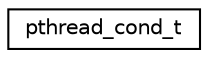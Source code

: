 digraph "Graphical Class Hierarchy"
{
 // LATEX_PDF_SIZE
  edge [fontname="Helvetica",fontsize="10",labelfontname="Helvetica",labelfontsize="10"];
  node [fontname="Helvetica",fontsize="10",shape=record];
  rankdir="LR";
  Node0 [label="pthread_cond_t",height=0.2,width=0.4,color="black", fillcolor="white", style="filled",URL="$structpthread__cond__t.html",tooltip="Condition variable."];
}
